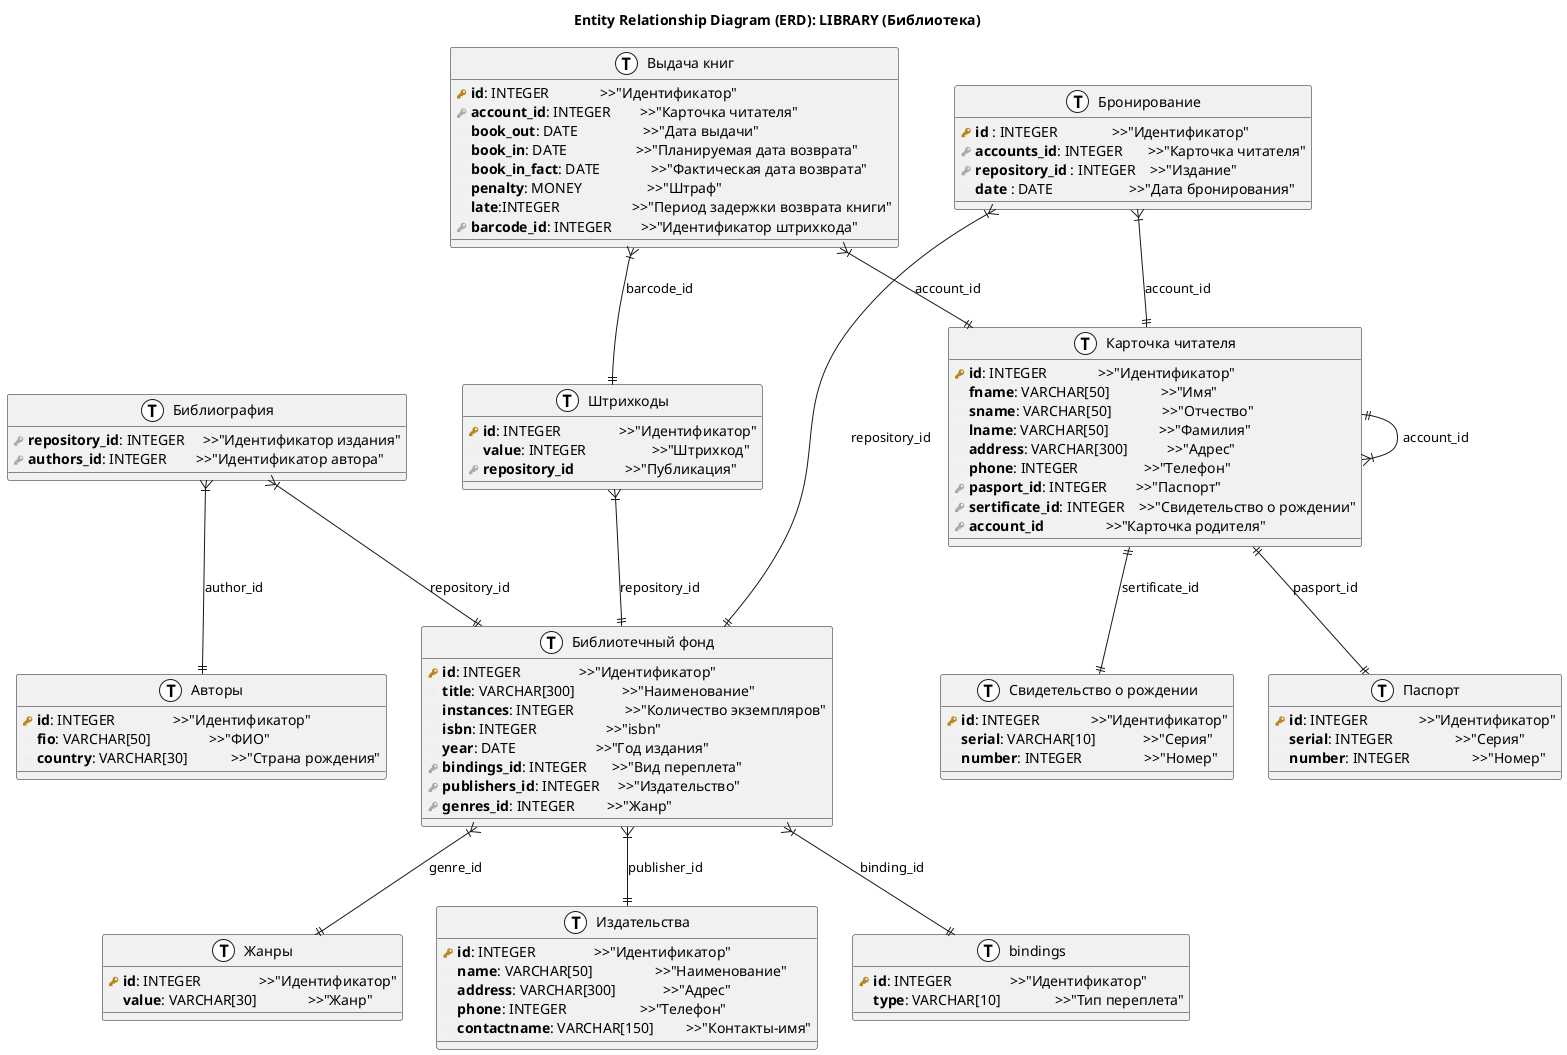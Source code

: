 @startuml ERD
!define primary_key(x) <b><color:#b8861b><&key></color> x</b>
!define foreign_key(x) <b><color:#aaaaaa><&key></color> x</b>
!define column(x) <b><color:#efefef><&media-record></color> x</b>
!define table(x) entity x << (T, white) >>

title "Entity Relationship Diagram (ERD): LIBRARY (Библиотека)"
' left to right direction
entity "Библиотечный фонд" as repository
entity "Авторы" as authors
entity "Штрихкоды" as barcodes
entity "Библиография" as bibliography
entity "Жанры" as genres
entity "Издательства" as publishers
entity "Карточка читателя" as accounts
entity "Паспорт" as pasports
entity "Свидетельство о рождении" as certificates
entity "Выдача книг" as allocation
entity "Бронирование" as booking

' Сведения о приобретенных библиотекой книгах
' одна строчка - одно издание
' - которая может быть приобретена в нескольких экземплярах
table(repository) {
    primary_key(id): INTEGER                >>"Идентификатор"
    column(title): VARCHAR[300]             >>"Наименование"
    column(instances): INTEGER              >>"Количество экземпляров"
    column(isbn): INTEGER                   >>"isbn"
    column(year): DATE                      >>"Год издания"
    foreign_key(bindings_id): INTEGER       >>"Вид переплета"
    foreign_key(publishers_id): INTEGER     >>"Издательство"
    foreign_key(genres_id): INTEGER         >>"Жанр"
}

' Типы переплетов
' Для автоподстановки при заполнении поля переплеты
' -также возможно типы переплетов поменяются в будущем (жесткий, мягкий, глянцевый, матовый, электронная книга)
table(bindings){
    primary_key(id): INTEGER                >>"Идентификатор"
    column(type): VARCHAR[10]               >>"Тип переплета"
}

' сведения об авторах
table(authors){
    primary_key(id): INTEGER                >>"Идентификатор"
    column(fio): VARCHAR[50]                >>"ФИО"
    column(country): VARCHAR[30]            >>"Страна рождения"
}

' Таблица экземпляров книг
' Одна строка - один физический экземпляр
table(barcodes){
    primary_key(id): INTEGER                >>"Идентификатор"
    column(value): INTEGER                  >>"Штрихкод"
    foreign_key(repository_id)              >>"Публикация"
}

' сведения о соавторах
' таблица для определения:
' - перечня авторов книги
' - перечня книг в написании которых участвовал автор
table(bibliography){
    foreign_key(repository_id): INTEGER     >>"Идентификатор издания"
    foreign_key(authors_id): INTEGER        >>"Идентификатор автора"
}

' Жанры
table(genres){
    primary_key(id): INTEGER                >>"Идентификатор"
    column(value): VARCHAR[30]              >>"Жанр"
}

table(publishers) {
  primary_key( id ): INTEGER                >>"Идентификатор"
  column(name): VARCHAR[50]                 >>"Наименование"
  column(address): VARCHAR[300]             >>"Адрес"
  column(phone): INTEGER                    >>"Телефон"
  column(contactname): VARCHAR[150]         >>"Контакты-имя"
}

' Карточки читателей
table(accounts) {
    primary_key( id ): INTEGER              >>"Идентификатор"
    column(fname): VARCHAR[50]              >>"Имя"
    column(sname): VARCHAR[50]              >>"Отчество"
    column(lname): VARCHAR[50]              >>"Фамилия"
    column(address): VARCHAR[300]           >>"Адрес"
    column(phone): INTEGER                  >>"Телефон"
    foreign_key(pasport_id): INTEGER        >>"Паспорт"
    foreign_key(sertificate_id): INTEGER    >>"Свидетельство о рождении"
    foreign_key(account_id)                 >>"Карточка родителя"
}

' Паспорта
table(pasports){
    primary_key( id ): INTEGER              >>"Идентификатор"
    column(serial): INTEGER                 >>"Серия"
    column(number): INTEGER                 >>"Номер"
}

' Свидетельства о рождении
table(certificates){
    primary_key( id ): INTEGER              >>"Идентификатор"
    column(serial): VARCHAR[10]             >>"Серия"
    column(number): INTEGER                 >>"Номер"
}

' Выдача книг
table(allocation) {
    primary_key( id ): INTEGER              >>"Идентификатор"
    foreign_key(account_id): INTEGER        >>"Карточка читателя"
    column(book_out): DATE                  >>"Дата выдачи"
    column(book_in): DATE                   >>"Планируемая дата возврата"
    column(book_in_fact): DATE              >>"Фактическая дата возврата"
    column(penalty): MONEY                  >>"Штраф"
    column(late):INTEGER                    >>"Период задержки возврата книги"
    foreign_key(barcode_id): INTEGER        >>"Идентификатор штрихкода"
}

' Бронирование книг
' происходит по изданиям, чаще всего читателю не важно, какой переплет ему дадут
table(booking){
    primary_key(id) : INTEGER               >>"Идентификатор"
    foreign_key(accounts_id): INTEGER       >>"Карточка читателя"
    foreign_key(repository_id) : INTEGER    >>"Издание"
    column(date) : DATE                     >>"Дата бронирования"
}

repository }|--|| publishers : "publisher_id"
repository }|--|| genres : "genre_id"
repository }|--|| bindings : "binding_id"

barcodes }|--|| repository : "repository_id"

bibliography }|--|| repository : "repository_id"
bibliography }|--|| authors : "author_id"

accounts ||--|| certificates : "sertificate_id"
accounts ||--|| pasports : "pasport_id"
accounts ||--|{ accounts : "account_id"

booking }|--|| repository : "repository_id"
booking }|--|| accounts : "account_id"

allocation }|--|| barcodes : "barcode_id"
allocation }|--|| accounts : "account_id"

' - в таблице бронирования забыто поле для читателя, который забронировал книгу;
' 1. Добавил в отношение "Бронирование" поле account_id
' 2. Добавил связь "Бронирование" --> "Карточка читателя"

' - не понятно, как реализуется связь читателя младше 14 лет с одним из взрослых родственников;
' 3. Добавил в "Карточку читателя" поле account_id
' 4. Добавил связь "Карточка читателя" --> "Карточка читателя"

' - в таблице "Выдача книг" потерялась колонка account_id, хотя ею подписана связь с таблицей "Карточка читателя".
' 5. Добавил поле account_id в отношение "Выдача книг"

@enduml